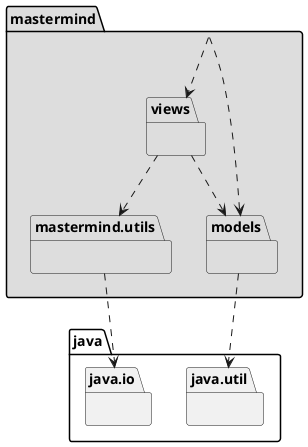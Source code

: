 @startuml arquitectura
package mastermind #DDDDDD { }
mastermind .down.> mastermind.views
mastermind .down.> mastermind.models

package mastermind.models #DDDDDD { }
package java.util{ }
mastermind.models .down.> java.util

package mastermind.utils #DDDDDD { }
package java.io{ }
mastermind.utils .down.> java.io

package mastermind.views #DDDDDD { }
mastermind.views .down.> mastermind.models
mastermind.views .down.> mastermind.utils
@enduml

